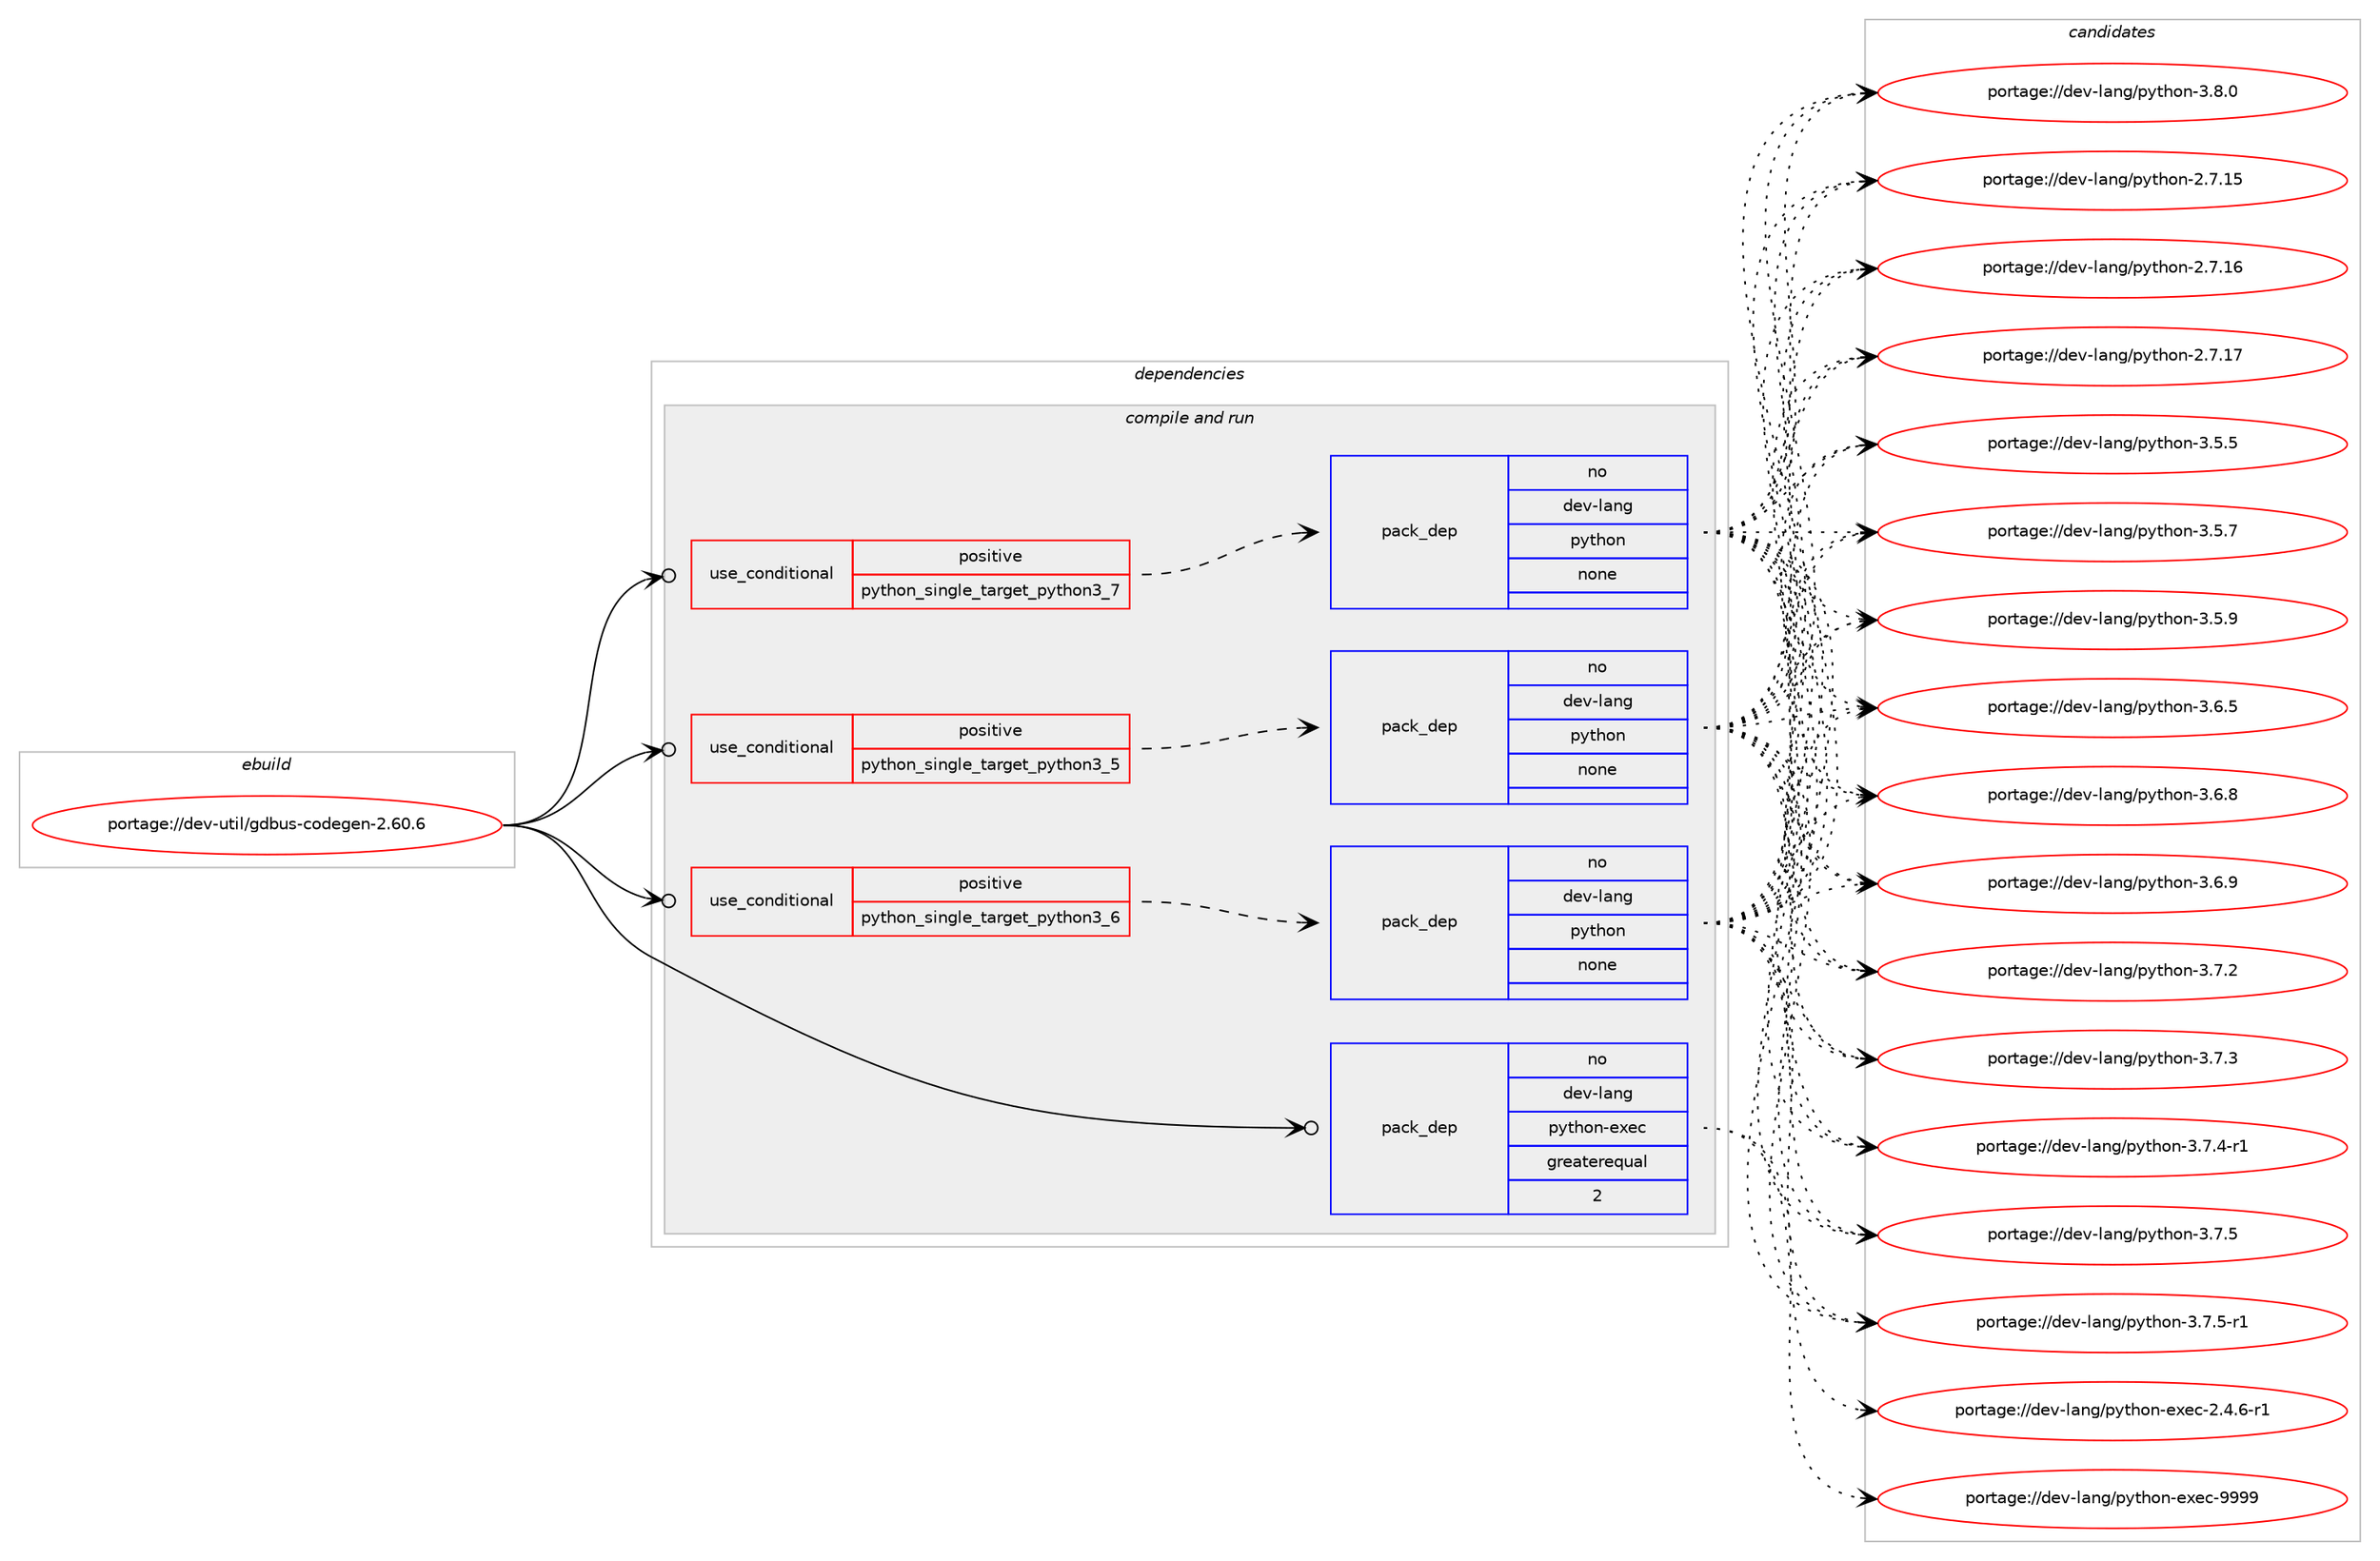 digraph prolog {

# *************
# Graph options
# *************

newrank=true;
concentrate=true;
compound=true;
graph [rankdir=LR,fontname=Helvetica,fontsize=10,ranksep=1.5];#, ranksep=2.5, nodesep=0.2];
edge  [arrowhead=vee];
node  [fontname=Helvetica,fontsize=10];

# **********
# The ebuild
# **********

subgraph cluster_leftcol {
color=gray;
rank=same;
label=<<i>ebuild</i>>;
id [label="portage://dev-util/gdbus-codegen-2.60.6", color=red, width=4, href="../dev-util/gdbus-codegen-2.60.6.svg"];
}

# ****************
# The dependencies
# ****************

subgraph cluster_midcol {
color=gray;
label=<<i>dependencies</i>>;
subgraph cluster_compile {
fillcolor="#eeeeee";
style=filled;
label=<<i>compile</i>>;
}
subgraph cluster_compileandrun {
fillcolor="#eeeeee";
style=filled;
label=<<i>compile and run</i>>;
subgraph cond71158 {
dependency262263 [label=<<TABLE BORDER="0" CELLBORDER="1" CELLSPACING="0" CELLPADDING="4"><TR><TD ROWSPAN="3" CELLPADDING="10">use_conditional</TD></TR><TR><TD>positive</TD></TR><TR><TD>python_single_target_python3_5</TD></TR></TABLE>>, shape=none, color=red];
subgraph pack187457 {
dependency262264 [label=<<TABLE BORDER="0" CELLBORDER="1" CELLSPACING="0" CELLPADDING="4" WIDTH="220"><TR><TD ROWSPAN="6" CELLPADDING="30">pack_dep</TD></TR><TR><TD WIDTH="110">no</TD></TR><TR><TD>dev-lang</TD></TR><TR><TD>python</TD></TR><TR><TD>none</TD></TR><TR><TD></TD></TR></TABLE>>, shape=none, color=blue];
}
dependency262263:e -> dependency262264:w [weight=20,style="dashed",arrowhead="vee"];
}
id:e -> dependency262263:w [weight=20,style="solid",arrowhead="odotvee"];
subgraph cond71159 {
dependency262265 [label=<<TABLE BORDER="0" CELLBORDER="1" CELLSPACING="0" CELLPADDING="4"><TR><TD ROWSPAN="3" CELLPADDING="10">use_conditional</TD></TR><TR><TD>positive</TD></TR><TR><TD>python_single_target_python3_6</TD></TR></TABLE>>, shape=none, color=red];
subgraph pack187458 {
dependency262266 [label=<<TABLE BORDER="0" CELLBORDER="1" CELLSPACING="0" CELLPADDING="4" WIDTH="220"><TR><TD ROWSPAN="6" CELLPADDING="30">pack_dep</TD></TR><TR><TD WIDTH="110">no</TD></TR><TR><TD>dev-lang</TD></TR><TR><TD>python</TD></TR><TR><TD>none</TD></TR><TR><TD></TD></TR></TABLE>>, shape=none, color=blue];
}
dependency262265:e -> dependency262266:w [weight=20,style="dashed",arrowhead="vee"];
}
id:e -> dependency262265:w [weight=20,style="solid",arrowhead="odotvee"];
subgraph cond71160 {
dependency262267 [label=<<TABLE BORDER="0" CELLBORDER="1" CELLSPACING="0" CELLPADDING="4"><TR><TD ROWSPAN="3" CELLPADDING="10">use_conditional</TD></TR><TR><TD>positive</TD></TR><TR><TD>python_single_target_python3_7</TD></TR></TABLE>>, shape=none, color=red];
subgraph pack187459 {
dependency262268 [label=<<TABLE BORDER="0" CELLBORDER="1" CELLSPACING="0" CELLPADDING="4" WIDTH="220"><TR><TD ROWSPAN="6" CELLPADDING="30">pack_dep</TD></TR><TR><TD WIDTH="110">no</TD></TR><TR><TD>dev-lang</TD></TR><TR><TD>python</TD></TR><TR><TD>none</TD></TR><TR><TD></TD></TR></TABLE>>, shape=none, color=blue];
}
dependency262267:e -> dependency262268:w [weight=20,style="dashed",arrowhead="vee"];
}
id:e -> dependency262267:w [weight=20,style="solid",arrowhead="odotvee"];
subgraph pack187460 {
dependency262269 [label=<<TABLE BORDER="0" CELLBORDER="1" CELLSPACING="0" CELLPADDING="4" WIDTH="220"><TR><TD ROWSPAN="6" CELLPADDING="30">pack_dep</TD></TR><TR><TD WIDTH="110">no</TD></TR><TR><TD>dev-lang</TD></TR><TR><TD>python-exec</TD></TR><TR><TD>greaterequal</TD></TR><TR><TD>2</TD></TR></TABLE>>, shape=none, color=blue];
}
id:e -> dependency262269:w [weight=20,style="solid",arrowhead="odotvee"];
}
subgraph cluster_run {
fillcolor="#eeeeee";
style=filled;
label=<<i>run</i>>;
}
}

# **************
# The candidates
# **************

subgraph cluster_choices {
rank=same;
color=gray;
label=<<i>candidates</i>>;

subgraph choice187457 {
color=black;
nodesep=1;
choiceportage10010111845108971101034711212111610411111045504655464953 [label="portage://dev-lang/python-2.7.15", color=red, width=4,href="../dev-lang/python-2.7.15.svg"];
choiceportage10010111845108971101034711212111610411111045504655464954 [label="portage://dev-lang/python-2.7.16", color=red, width=4,href="../dev-lang/python-2.7.16.svg"];
choiceportage10010111845108971101034711212111610411111045504655464955 [label="portage://dev-lang/python-2.7.17", color=red, width=4,href="../dev-lang/python-2.7.17.svg"];
choiceportage100101118451089711010347112121116104111110455146534653 [label="portage://dev-lang/python-3.5.5", color=red, width=4,href="../dev-lang/python-3.5.5.svg"];
choiceportage100101118451089711010347112121116104111110455146534655 [label="portage://dev-lang/python-3.5.7", color=red, width=4,href="../dev-lang/python-3.5.7.svg"];
choiceportage100101118451089711010347112121116104111110455146534657 [label="portage://dev-lang/python-3.5.9", color=red, width=4,href="../dev-lang/python-3.5.9.svg"];
choiceportage100101118451089711010347112121116104111110455146544653 [label="portage://dev-lang/python-3.6.5", color=red, width=4,href="../dev-lang/python-3.6.5.svg"];
choiceportage100101118451089711010347112121116104111110455146544656 [label="portage://dev-lang/python-3.6.8", color=red, width=4,href="../dev-lang/python-3.6.8.svg"];
choiceportage100101118451089711010347112121116104111110455146544657 [label="portage://dev-lang/python-3.6.9", color=red, width=4,href="../dev-lang/python-3.6.9.svg"];
choiceportage100101118451089711010347112121116104111110455146554650 [label="portage://dev-lang/python-3.7.2", color=red, width=4,href="../dev-lang/python-3.7.2.svg"];
choiceportage100101118451089711010347112121116104111110455146554651 [label="portage://dev-lang/python-3.7.3", color=red, width=4,href="../dev-lang/python-3.7.3.svg"];
choiceportage1001011184510897110103471121211161041111104551465546524511449 [label="portage://dev-lang/python-3.7.4-r1", color=red, width=4,href="../dev-lang/python-3.7.4-r1.svg"];
choiceportage100101118451089711010347112121116104111110455146554653 [label="portage://dev-lang/python-3.7.5", color=red, width=4,href="../dev-lang/python-3.7.5.svg"];
choiceportage1001011184510897110103471121211161041111104551465546534511449 [label="portage://dev-lang/python-3.7.5-r1", color=red, width=4,href="../dev-lang/python-3.7.5-r1.svg"];
choiceportage100101118451089711010347112121116104111110455146564648 [label="portage://dev-lang/python-3.8.0", color=red, width=4,href="../dev-lang/python-3.8.0.svg"];
dependency262264:e -> choiceportage10010111845108971101034711212111610411111045504655464953:w [style=dotted,weight="100"];
dependency262264:e -> choiceportage10010111845108971101034711212111610411111045504655464954:w [style=dotted,weight="100"];
dependency262264:e -> choiceportage10010111845108971101034711212111610411111045504655464955:w [style=dotted,weight="100"];
dependency262264:e -> choiceportage100101118451089711010347112121116104111110455146534653:w [style=dotted,weight="100"];
dependency262264:e -> choiceportage100101118451089711010347112121116104111110455146534655:w [style=dotted,weight="100"];
dependency262264:e -> choiceportage100101118451089711010347112121116104111110455146534657:w [style=dotted,weight="100"];
dependency262264:e -> choiceportage100101118451089711010347112121116104111110455146544653:w [style=dotted,weight="100"];
dependency262264:e -> choiceportage100101118451089711010347112121116104111110455146544656:w [style=dotted,weight="100"];
dependency262264:e -> choiceportage100101118451089711010347112121116104111110455146544657:w [style=dotted,weight="100"];
dependency262264:e -> choiceportage100101118451089711010347112121116104111110455146554650:w [style=dotted,weight="100"];
dependency262264:e -> choiceportage100101118451089711010347112121116104111110455146554651:w [style=dotted,weight="100"];
dependency262264:e -> choiceportage1001011184510897110103471121211161041111104551465546524511449:w [style=dotted,weight="100"];
dependency262264:e -> choiceportage100101118451089711010347112121116104111110455146554653:w [style=dotted,weight="100"];
dependency262264:e -> choiceportage1001011184510897110103471121211161041111104551465546534511449:w [style=dotted,weight="100"];
dependency262264:e -> choiceportage100101118451089711010347112121116104111110455146564648:w [style=dotted,weight="100"];
}
subgraph choice187458 {
color=black;
nodesep=1;
choiceportage10010111845108971101034711212111610411111045504655464953 [label="portage://dev-lang/python-2.7.15", color=red, width=4,href="../dev-lang/python-2.7.15.svg"];
choiceportage10010111845108971101034711212111610411111045504655464954 [label="portage://dev-lang/python-2.7.16", color=red, width=4,href="../dev-lang/python-2.7.16.svg"];
choiceportage10010111845108971101034711212111610411111045504655464955 [label="portage://dev-lang/python-2.7.17", color=red, width=4,href="../dev-lang/python-2.7.17.svg"];
choiceportage100101118451089711010347112121116104111110455146534653 [label="portage://dev-lang/python-3.5.5", color=red, width=4,href="../dev-lang/python-3.5.5.svg"];
choiceportage100101118451089711010347112121116104111110455146534655 [label="portage://dev-lang/python-3.5.7", color=red, width=4,href="../dev-lang/python-3.5.7.svg"];
choiceportage100101118451089711010347112121116104111110455146534657 [label="portage://dev-lang/python-3.5.9", color=red, width=4,href="../dev-lang/python-3.5.9.svg"];
choiceportage100101118451089711010347112121116104111110455146544653 [label="portage://dev-lang/python-3.6.5", color=red, width=4,href="../dev-lang/python-3.6.5.svg"];
choiceportage100101118451089711010347112121116104111110455146544656 [label="portage://dev-lang/python-3.6.8", color=red, width=4,href="../dev-lang/python-3.6.8.svg"];
choiceportage100101118451089711010347112121116104111110455146544657 [label="portage://dev-lang/python-3.6.9", color=red, width=4,href="../dev-lang/python-3.6.9.svg"];
choiceportage100101118451089711010347112121116104111110455146554650 [label="portage://dev-lang/python-3.7.2", color=red, width=4,href="../dev-lang/python-3.7.2.svg"];
choiceportage100101118451089711010347112121116104111110455146554651 [label="portage://dev-lang/python-3.7.3", color=red, width=4,href="../dev-lang/python-3.7.3.svg"];
choiceportage1001011184510897110103471121211161041111104551465546524511449 [label="portage://dev-lang/python-3.7.4-r1", color=red, width=4,href="../dev-lang/python-3.7.4-r1.svg"];
choiceportage100101118451089711010347112121116104111110455146554653 [label="portage://dev-lang/python-3.7.5", color=red, width=4,href="../dev-lang/python-3.7.5.svg"];
choiceportage1001011184510897110103471121211161041111104551465546534511449 [label="portage://dev-lang/python-3.7.5-r1", color=red, width=4,href="../dev-lang/python-3.7.5-r1.svg"];
choiceportage100101118451089711010347112121116104111110455146564648 [label="portage://dev-lang/python-3.8.0", color=red, width=4,href="../dev-lang/python-3.8.0.svg"];
dependency262266:e -> choiceportage10010111845108971101034711212111610411111045504655464953:w [style=dotted,weight="100"];
dependency262266:e -> choiceportage10010111845108971101034711212111610411111045504655464954:w [style=dotted,weight="100"];
dependency262266:e -> choiceportage10010111845108971101034711212111610411111045504655464955:w [style=dotted,weight="100"];
dependency262266:e -> choiceportage100101118451089711010347112121116104111110455146534653:w [style=dotted,weight="100"];
dependency262266:e -> choiceportage100101118451089711010347112121116104111110455146534655:w [style=dotted,weight="100"];
dependency262266:e -> choiceportage100101118451089711010347112121116104111110455146534657:w [style=dotted,weight="100"];
dependency262266:e -> choiceportage100101118451089711010347112121116104111110455146544653:w [style=dotted,weight="100"];
dependency262266:e -> choiceportage100101118451089711010347112121116104111110455146544656:w [style=dotted,weight="100"];
dependency262266:e -> choiceportage100101118451089711010347112121116104111110455146544657:w [style=dotted,weight="100"];
dependency262266:e -> choiceportage100101118451089711010347112121116104111110455146554650:w [style=dotted,weight="100"];
dependency262266:e -> choiceportage100101118451089711010347112121116104111110455146554651:w [style=dotted,weight="100"];
dependency262266:e -> choiceportage1001011184510897110103471121211161041111104551465546524511449:w [style=dotted,weight="100"];
dependency262266:e -> choiceportage100101118451089711010347112121116104111110455146554653:w [style=dotted,weight="100"];
dependency262266:e -> choiceportage1001011184510897110103471121211161041111104551465546534511449:w [style=dotted,weight="100"];
dependency262266:e -> choiceportage100101118451089711010347112121116104111110455146564648:w [style=dotted,weight="100"];
}
subgraph choice187459 {
color=black;
nodesep=1;
choiceportage10010111845108971101034711212111610411111045504655464953 [label="portage://dev-lang/python-2.7.15", color=red, width=4,href="../dev-lang/python-2.7.15.svg"];
choiceportage10010111845108971101034711212111610411111045504655464954 [label="portage://dev-lang/python-2.7.16", color=red, width=4,href="../dev-lang/python-2.7.16.svg"];
choiceportage10010111845108971101034711212111610411111045504655464955 [label="portage://dev-lang/python-2.7.17", color=red, width=4,href="../dev-lang/python-2.7.17.svg"];
choiceportage100101118451089711010347112121116104111110455146534653 [label="portage://dev-lang/python-3.5.5", color=red, width=4,href="../dev-lang/python-3.5.5.svg"];
choiceportage100101118451089711010347112121116104111110455146534655 [label="portage://dev-lang/python-3.5.7", color=red, width=4,href="../dev-lang/python-3.5.7.svg"];
choiceportage100101118451089711010347112121116104111110455146534657 [label="portage://dev-lang/python-3.5.9", color=red, width=4,href="../dev-lang/python-3.5.9.svg"];
choiceportage100101118451089711010347112121116104111110455146544653 [label="portage://dev-lang/python-3.6.5", color=red, width=4,href="../dev-lang/python-3.6.5.svg"];
choiceportage100101118451089711010347112121116104111110455146544656 [label="portage://dev-lang/python-3.6.8", color=red, width=4,href="../dev-lang/python-3.6.8.svg"];
choiceportage100101118451089711010347112121116104111110455146544657 [label="portage://dev-lang/python-3.6.9", color=red, width=4,href="../dev-lang/python-3.6.9.svg"];
choiceportage100101118451089711010347112121116104111110455146554650 [label="portage://dev-lang/python-3.7.2", color=red, width=4,href="../dev-lang/python-3.7.2.svg"];
choiceportage100101118451089711010347112121116104111110455146554651 [label="portage://dev-lang/python-3.7.3", color=red, width=4,href="../dev-lang/python-3.7.3.svg"];
choiceportage1001011184510897110103471121211161041111104551465546524511449 [label="portage://dev-lang/python-3.7.4-r1", color=red, width=4,href="../dev-lang/python-3.7.4-r1.svg"];
choiceportage100101118451089711010347112121116104111110455146554653 [label="portage://dev-lang/python-3.7.5", color=red, width=4,href="../dev-lang/python-3.7.5.svg"];
choiceportage1001011184510897110103471121211161041111104551465546534511449 [label="portage://dev-lang/python-3.7.5-r1", color=red, width=4,href="../dev-lang/python-3.7.5-r1.svg"];
choiceportage100101118451089711010347112121116104111110455146564648 [label="portage://dev-lang/python-3.8.0", color=red, width=4,href="../dev-lang/python-3.8.0.svg"];
dependency262268:e -> choiceportage10010111845108971101034711212111610411111045504655464953:w [style=dotted,weight="100"];
dependency262268:e -> choiceportage10010111845108971101034711212111610411111045504655464954:w [style=dotted,weight="100"];
dependency262268:e -> choiceportage10010111845108971101034711212111610411111045504655464955:w [style=dotted,weight="100"];
dependency262268:e -> choiceportage100101118451089711010347112121116104111110455146534653:w [style=dotted,weight="100"];
dependency262268:e -> choiceportage100101118451089711010347112121116104111110455146534655:w [style=dotted,weight="100"];
dependency262268:e -> choiceportage100101118451089711010347112121116104111110455146534657:w [style=dotted,weight="100"];
dependency262268:e -> choiceportage100101118451089711010347112121116104111110455146544653:w [style=dotted,weight="100"];
dependency262268:e -> choiceportage100101118451089711010347112121116104111110455146544656:w [style=dotted,weight="100"];
dependency262268:e -> choiceportage100101118451089711010347112121116104111110455146544657:w [style=dotted,weight="100"];
dependency262268:e -> choiceportage100101118451089711010347112121116104111110455146554650:w [style=dotted,weight="100"];
dependency262268:e -> choiceportage100101118451089711010347112121116104111110455146554651:w [style=dotted,weight="100"];
dependency262268:e -> choiceportage1001011184510897110103471121211161041111104551465546524511449:w [style=dotted,weight="100"];
dependency262268:e -> choiceportage100101118451089711010347112121116104111110455146554653:w [style=dotted,weight="100"];
dependency262268:e -> choiceportage1001011184510897110103471121211161041111104551465546534511449:w [style=dotted,weight="100"];
dependency262268:e -> choiceportage100101118451089711010347112121116104111110455146564648:w [style=dotted,weight="100"];
}
subgraph choice187460 {
color=black;
nodesep=1;
choiceportage10010111845108971101034711212111610411111045101120101994550465246544511449 [label="portage://dev-lang/python-exec-2.4.6-r1", color=red, width=4,href="../dev-lang/python-exec-2.4.6-r1.svg"];
choiceportage10010111845108971101034711212111610411111045101120101994557575757 [label="portage://dev-lang/python-exec-9999", color=red, width=4,href="../dev-lang/python-exec-9999.svg"];
dependency262269:e -> choiceportage10010111845108971101034711212111610411111045101120101994550465246544511449:w [style=dotted,weight="100"];
dependency262269:e -> choiceportage10010111845108971101034711212111610411111045101120101994557575757:w [style=dotted,weight="100"];
}
}

}
